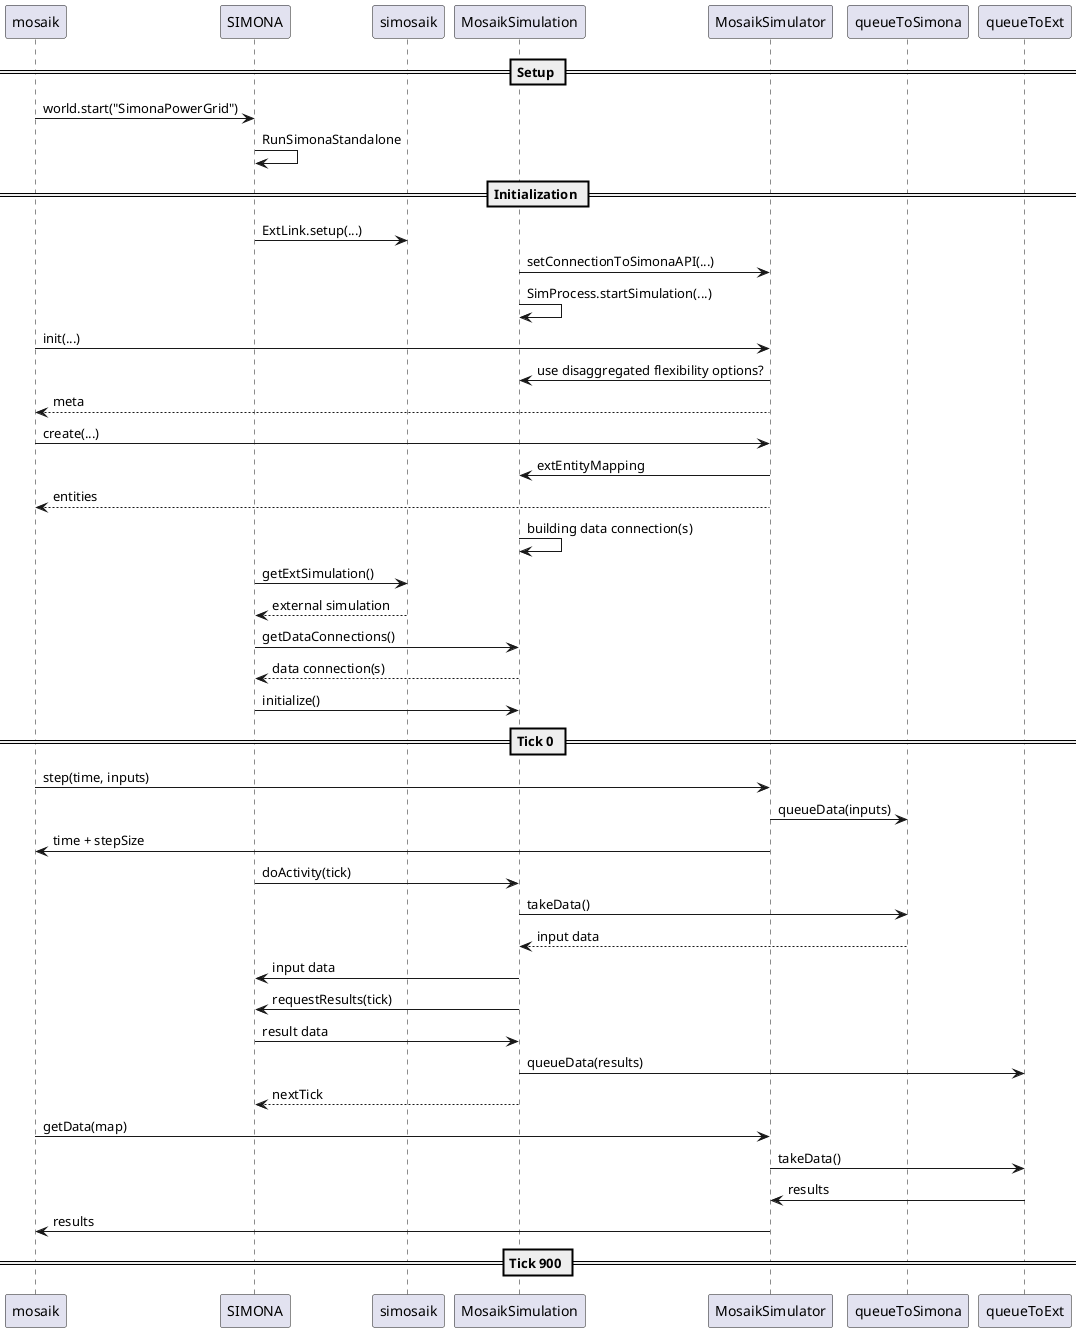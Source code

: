 @startuml

== Setup ==

mosaik -> SIMONA: world.start("SimonaPowerGrid")

SIMONA -> SIMONA: RunSimonaStandalone

== Initialization ==

SIMONA -> simosaik: ExtLink.setup(...)

MosaikSimulation -> MosaikSimulator: setConnectionToSimonaAPI(...)
MosaikSimulation -> MosaikSimulation: SimProcess.startSimulation(...)


mosaik -> MosaikSimulator: init(...)
MosaikSimulator -> MosaikSimulation: use disaggregated flexibility options?

MosaikSimulator --> mosaik: meta

mosaik -> MosaikSimulator: create(...)
MosaikSimulator -> MosaikSimulation: extEntityMapping

MosaikSimulator --> mosaik: entities
MosaikSimulation -> MosaikSimulation: building data connection(s)

SIMONA -> simosaik: getExtSimulation()
simosaik --> SIMONA: external simulation

SIMONA -> MosaikSimulation: getDataConnections()
MosaikSimulation --> SIMONA: data connection(s)

SIMONA -> MosaikSimulation: initialize()


== Tick 0 ==
mosaik -> MosaikSimulator: step(time, inputs)

MosaikSimulator ->  queueToSimona: queueData(inputs)
MosaikSimulator -> mosaik: time + stepSize

SIMONA -> MosaikSimulation: doActivity(tick)


MosaikSimulation -> queueToSimona: takeData()
queueToSimona --> MosaikSimulation: input data

MosaikSimulation -> SIMONA: input data

MosaikSimulation -> SIMONA: requestResults(tick)

SIMONA -> MosaikSimulation: result data
MosaikSimulation -> queueToExt: queueData(results)

MosaikSimulation --> SIMONA: nextTick


mosaik -> MosaikSimulator: getData(map)

MosaikSimulator -> queueToExt: takeData()
queueToExt -> MosaikSimulator: results
MosaikSimulator -> mosaik: results

== Tick 900 ==

@enduml